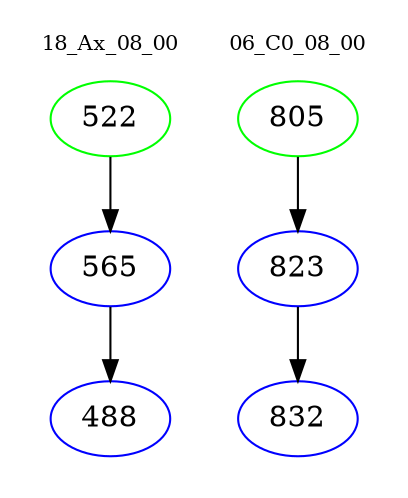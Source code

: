 digraph{
subgraph cluster_0 {
color = white
label = "18_Ax_08_00";
fontsize=10;
T0_522 [label="522", color="green"]
T0_522 -> T0_565 [color="black"]
T0_565 [label="565", color="blue"]
T0_565 -> T0_488 [color="black"]
T0_488 [label="488", color="blue"]
}
subgraph cluster_1 {
color = white
label = "06_C0_08_00";
fontsize=10;
T1_805 [label="805", color="green"]
T1_805 -> T1_823 [color="black"]
T1_823 [label="823", color="blue"]
T1_823 -> T1_832 [color="black"]
T1_832 [label="832", color="blue"]
}
}
